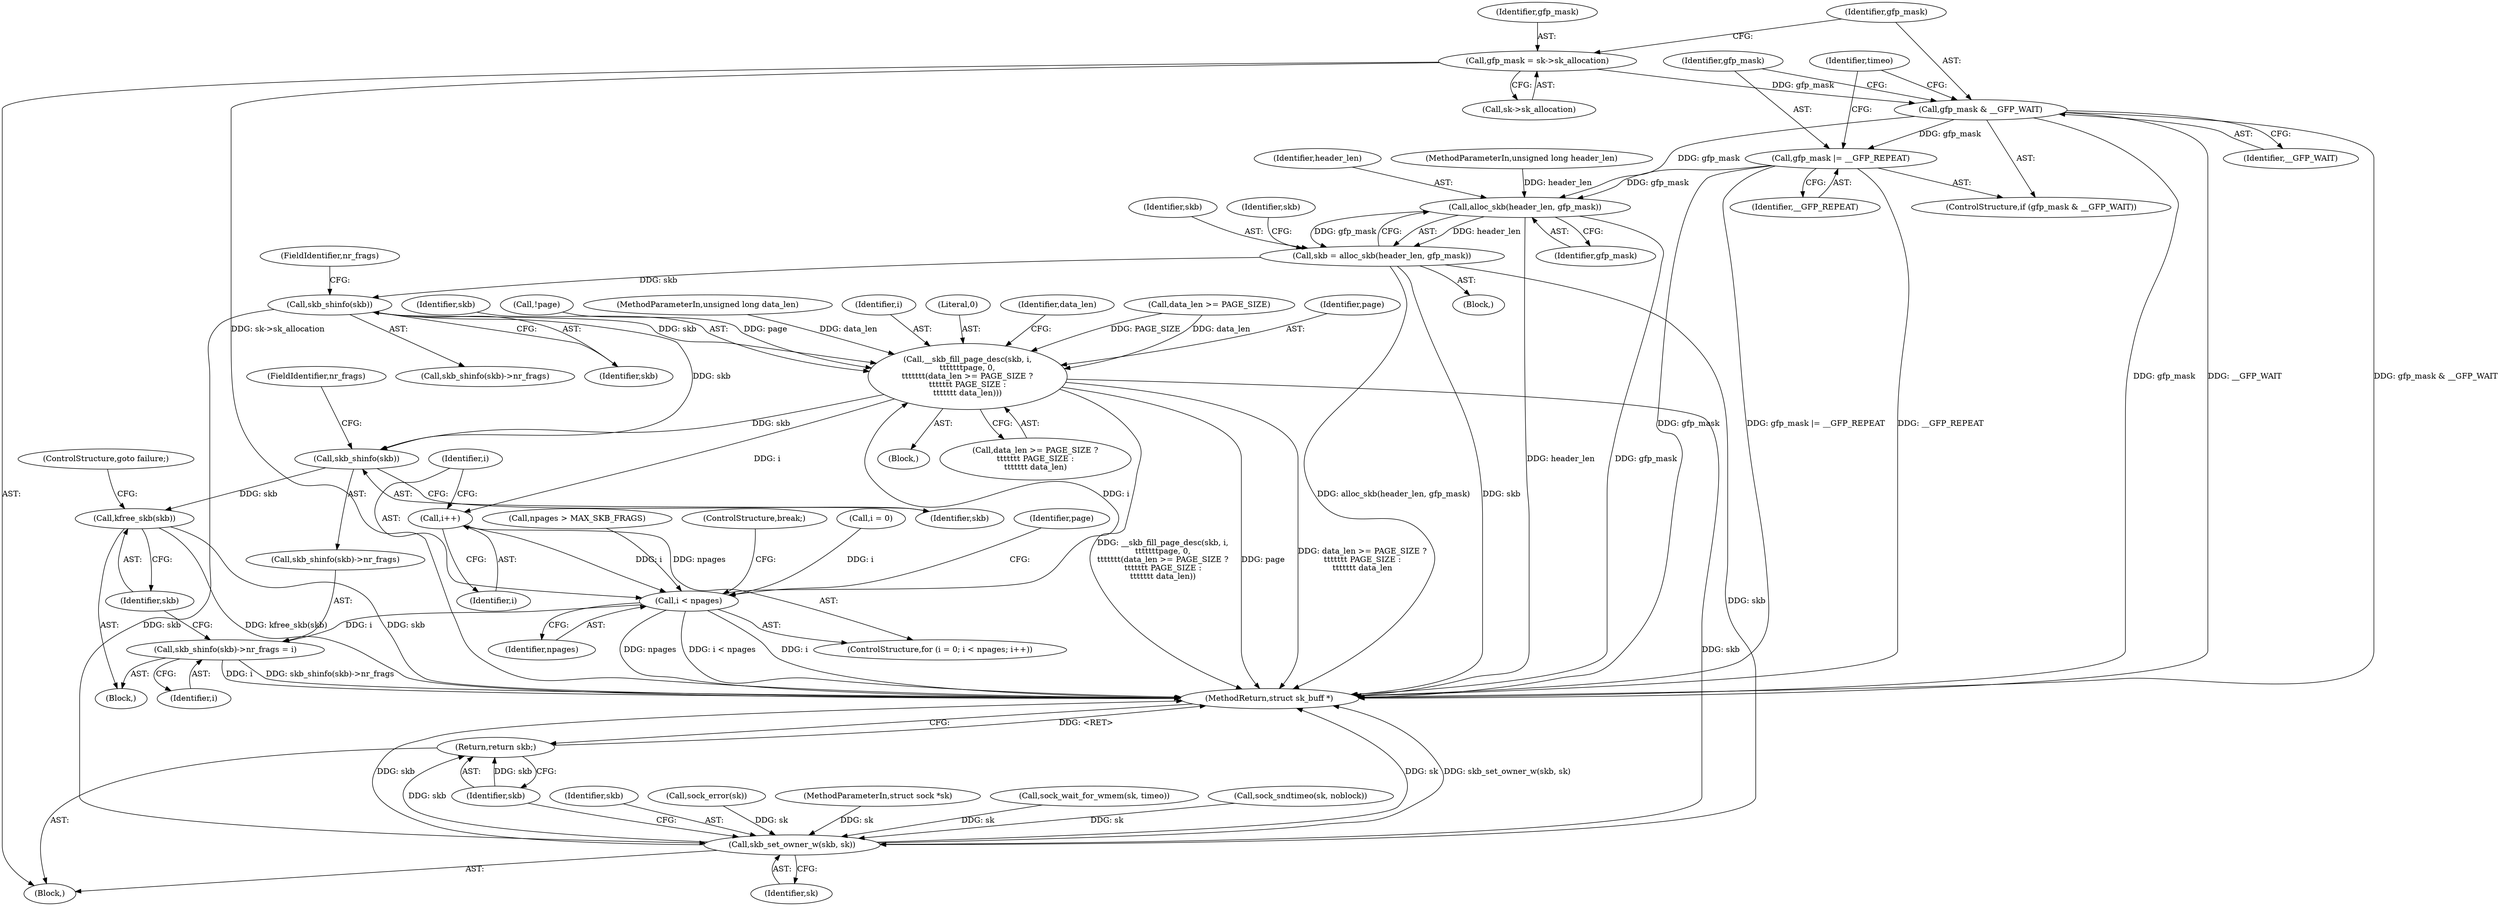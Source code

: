 digraph "0_linux_cc9b17ad29ecaa20bfe426a8d4dbfb94b13ff1cc@API" {
"1000132" [label="(Call,gfp_mask = sk->sk_allocation)"];
"1000138" [label="(Call,gfp_mask & __GFP_WAIT)"];
"1000141" [label="(Call,gfp_mask |= __GFP_REPEAT)"];
"1000185" [label="(Call,alloc_skb(header_len, gfp_mask))"];
"1000183" [label="(Call,skb = alloc_skb(header_len, gfp_mask))"];
"1000203" [label="(Call,skb_shinfo(skb))"];
"1000235" [label="(Call,skb_shinfo(skb))"];
"1000239" [label="(Call,kfree_skb(skb))"];
"1000242" [label="(Call,__skb_fill_page_desc(skb, i,\n\t\t\t\t\t\t\tpage, 0,\n\t\t\t\t\t\t\t(data_len >= PAGE_SIZE ?\n\t\t\t\t\t\t\t PAGE_SIZE :\n\t\t\t\t\t\t\t data_len)))"];
"1000214" [label="(Call,i++)"];
"1000211" [label="(Call,i < npages)"];
"1000233" [label="(Call,skb_shinfo(skb)->nr_frags = i)"];
"1000295" [label="(Call,skb_set_owner_w(skb, sk))"];
"1000298" [label="(Return,return skb;)"];
"1000296" [label="(Identifier,skb)"];
"1000226" [label="(Call,!page)"];
"1000236" [label="(Identifier,skb)"];
"1000143" [label="(Identifier,__GFP_REPEAT)"];
"1000186" [label="(Identifier,header_len)"];
"1000154" [label="(Call,sock_error(sk))"];
"1000141" [label="(Call,gfp_mask |= __GFP_REPEAT)"];
"1000142" [label="(Identifier,gfp_mask)"];
"1000295" [label="(Call,skb_set_owner_w(skb, sk))"];
"1000105" [label="(MethodParameterIn,unsigned long data_len)"];
"1000208" [label="(Call,i = 0)"];
"1000205" [label="(FieldIdentifier,nr_frags)"];
"1000184" [label="(Identifier,skb)"];
"1000128" [label="(Call,npages > MAX_SKB_FRAGS)"];
"1000298" [label="(Return,return skb;)"];
"1000216" [label="(Block,)"];
"1000133" [label="(Identifier,gfp_mask)"];
"1000139" [label="(Identifier,gfp_mask)"];
"1000235" [label="(Call,skb_shinfo(skb))"];
"1000183" [label="(Call,skb = alloc_skb(header_len, gfp_mask))"];
"1000140" [label="(Identifier,__GFP_WAIT)"];
"1000247" [label="(Call,data_len >= PAGE_SIZE ?\n\t\t\t\t\t\t\t PAGE_SIZE :\n\t\t\t\t\t\t\t data_len)"];
"1000244" [label="(Identifier,i)"];
"1000246" [label="(Literal,0)"];
"1000134" [label="(Call,sk->sk_allocation)"];
"1000254" [label="(Identifier,data_len)"];
"1000233" [label="(Call,skb_shinfo(skb)->nr_frags = i)"];
"1000241" [label="(ControlStructure,goto failure;)"];
"1000228" [label="(Block,)"];
"1000213" [label="(Identifier,npages)"];
"1000103" [label="(MethodParameterIn,struct sock *sk)"];
"1000248" [label="(Call,data_len >= PAGE_SIZE)"];
"1000256" [label="(ControlStructure,break;)"];
"1000312" [label="(MethodReturn,struct sk_buff *)"];
"1000204" [label="(Identifier,skb)"];
"1000215" [label="(Identifier,i)"];
"1000203" [label="(Call,skb_shinfo(skb))"];
"1000245" [label="(Identifier,page)"];
"1000137" [label="(ControlStructure,if (gfp_mask & __GFP_WAIT))"];
"1000243" [label="(Identifier,skb)"];
"1000292" [label="(Call,sock_wait_for_wmem(sk, timeo))"];
"1000185" [label="(Call,alloc_skb(header_len, gfp_mask))"];
"1000212" [label="(Identifier,i)"];
"1000182" [label="(Block,)"];
"1000189" [label="(Identifier,skb)"];
"1000207" [label="(ControlStructure,for (i = 0; i < npages; i++))"];
"1000104" [label="(MethodParameterIn,unsigned long header_len)"];
"1000299" [label="(Identifier,skb)"];
"1000138" [label="(Call,gfp_mask & __GFP_WAIT)"];
"1000239" [label="(Call,kfree_skb(skb))"];
"1000145" [label="(Identifier,timeo)"];
"1000238" [label="(Identifier,i)"];
"1000242" [label="(Call,__skb_fill_page_desc(skb, i,\n\t\t\t\t\t\t\tpage, 0,\n\t\t\t\t\t\t\t(data_len >= PAGE_SIZE ?\n\t\t\t\t\t\t\t PAGE_SIZE :\n\t\t\t\t\t\t\t data_len)))"];
"1000297" [label="(Identifier,sk)"];
"1000108" [label="(Block,)"];
"1000234" [label="(Call,skb_shinfo(skb)->nr_frags)"];
"1000187" [label="(Identifier,gfp_mask)"];
"1000237" [label="(FieldIdentifier,nr_frags)"];
"1000240" [label="(Identifier,skb)"];
"1000202" [label="(Call,skb_shinfo(skb)->nr_frags)"];
"1000219" [label="(Identifier,page)"];
"1000146" [label="(Call,sock_sndtimeo(sk, noblock))"];
"1000211" [label="(Call,i < npages)"];
"1000132" [label="(Call,gfp_mask = sk->sk_allocation)"];
"1000214" [label="(Call,i++)"];
"1000132" -> "1000108"  [label="AST: "];
"1000132" -> "1000134"  [label="CFG: "];
"1000133" -> "1000132"  [label="AST: "];
"1000134" -> "1000132"  [label="AST: "];
"1000139" -> "1000132"  [label="CFG: "];
"1000132" -> "1000312"  [label="DDG: sk->sk_allocation"];
"1000132" -> "1000138"  [label="DDG: gfp_mask"];
"1000138" -> "1000137"  [label="AST: "];
"1000138" -> "1000140"  [label="CFG: "];
"1000139" -> "1000138"  [label="AST: "];
"1000140" -> "1000138"  [label="AST: "];
"1000142" -> "1000138"  [label="CFG: "];
"1000145" -> "1000138"  [label="CFG: "];
"1000138" -> "1000312"  [label="DDG: gfp_mask"];
"1000138" -> "1000312"  [label="DDG: __GFP_WAIT"];
"1000138" -> "1000312"  [label="DDG: gfp_mask & __GFP_WAIT"];
"1000138" -> "1000141"  [label="DDG: gfp_mask"];
"1000138" -> "1000185"  [label="DDG: gfp_mask"];
"1000141" -> "1000137"  [label="AST: "];
"1000141" -> "1000143"  [label="CFG: "];
"1000142" -> "1000141"  [label="AST: "];
"1000143" -> "1000141"  [label="AST: "];
"1000145" -> "1000141"  [label="CFG: "];
"1000141" -> "1000312"  [label="DDG: gfp_mask"];
"1000141" -> "1000312"  [label="DDG: gfp_mask |= __GFP_REPEAT"];
"1000141" -> "1000312"  [label="DDG: __GFP_REPEAT"];
"1000141" -> "1000185"  [label="DDG: gfp_mask"];
"1000185" -> "1000183"  [label="AST: "];
"1000185" -> "1000187"  [label="CFG: "];
"1000186" -> "1000185"  [label="AST: "];
"1000187" -> "1000185"  [label="AST: "];
"1000183" -> "1000185"  [label="CFG: "];
"1000185" -> "1000312"  [label="DDG: header_len"];
"1000185" -> "1000312"  [label="DDG: gfp_mask"];
"1000185" -> "1000183"  [label="DDG: header_len"];
"1000185" -> "1000183"  [label="DDG: gfp_mask"];
"1000104" -> "1000185"  [label="DDG: header_len"];
"1000183" -> "1000182"  [label="AST: "];
"1000184" -> "1000183"  [label="AST: "];
"1000189" -> "1000183"  [label="CFG: "];
"1000183" -> "1000312"  [label="DDG: alloc_skb(header_len, gfp_mask)"];
"1000183" -> "1000312"  [label="DDG: skb"];
"1000183" -> "1000203"  [label="DDG: skb"];
"1000183" -> "1000295"  [label="DDG: skb"];
"1000203" -> "1000202"  [label="AST: "];
"1000203" -> "1000204"  [label="CFG: "];
"1000204" -> "1000203"  [label="AST: "];
"1000205" -> "1000203"  [label="CFG: "];
"1000203" -> "1000235"  [label="DDG: skb"];
"1000203" -> "1000242"  [label="DDG: skb"];
"1000203" -> "1000295"  [label="DDG: skb"];
"1000235" -> "1000234"  [label="AST: "];
"1000235" -> "1000236"  [label="CFG: "];
"1000236" -> "1000235"  [label="AST: "];
"1000237" -> "1000235"  [label="CFG: "];
"1000242" -> "1000235"  [label="DDG: skb"];
"1000235" -> "1000239"  [label="DDG: skb"];
"1000239" -> "1000228"  [label="AST: "];
"1000239" -> "1000240"  [label="CFG: "];
"1000240" -> "1000239"  [label="AST: "];
"1000241" -> "1000239"  [label="CFG: "];
"1000239" -> "1000312"  [label="DDG: kfree_skb(skb)"];
"1000239" -> "1000312"  [label="DDG: skb"];
"1000242" -> "1000216"  [label="AST: "];
"1000242" -> "1000247"  [label="CFG: "];
"1000243" -> "1000242"  [label="AST: "];
"1000244" -> "1000242"  [label="AST: "];
"1000245" -> "1000242"  [label="AST: "];
"1000246" -> "1000242"  [label="AST: "];
"1000247" -> "1000242"  [label="AST: "];
"1000254" -> "1000242"  [label="CFG: "];
"1000242" -> "1000312"  [label="DDG: __skb_fill_page_desc(skb, i,\n\t\t\t\t\t\t\tpage, 0,\n\t\t\t\t\t\t\t(data_len >= PAGE_SIZE ?\n\t\t\t\t\t\t\t PAGE_SIZE :\n\t\t\t\t\t\t\t data_len))"];
"1000242" -> "1000312"  [label="DDG: page"];
"1000242" -> "1000312"  [label="DDG: data_len >= PAGE_SIZE ?\n\t\t\t\t\t\t\t PAGE_SIZE :\n\t\t\t\t\t\t\t data_len"];
"1000242" -> "1000214"  [label="DDG: i"];
"1000211" -> "1000242"  [label="DDG: i"];
"1000226" -> "1000242"  [label="DDG: page"];
"1000248" -> "1000242"  [label="DDG: PAGE_SIZE"];
"1000248" -> "1000242"  [label="DDG: data_len"];
"1000105" -> "1000242"  [label="DDG: data_len"];
"1000242" -> "1000295"  [label="DDG: skb"];
"1000214" -> "1000207"  [label="AST: "];
"1000214" -> "1000215"  [label="CFG: "];
"1000215" -> "1000214"  [label="AST: "];
"1000212" -> "1000214"  [label="CFG: "];
"1000214" -> "1000211"  [label="DDG: i"];
"1000211" -> "1000207"  [label="AST: "];
"1000211" -> "1000213"  [label="CFG: "];
"1000212" -> "1000211"  [label="AST: "];
"1000213" -> "1000211"  [label="AST: "];
"1000219" -> "1000211"  [label="CFG: "];
"1000256" -> "1000211"  [label="CFG: "];
"1000211" -> "1000312"  [label="DDG: i"];
"1000211" -> "1000312"  [label="DDG: npages"];
"1000211" -> "1000312"  [label="DDG: i < npages"];
"1000208" -> "1000211"  [label="DDG: i"];
"1000128" -> "1000211"  [label="DDG: npages"];
"1000211" -> "1000233"  [label="DDG: i"];
"1000233" -> "1000228"  [label="AST: "];
"1000233" -> "1000238"  [label="CFG: "];
"1000234" -> "1000233"  [label="AST: "];
"1000238" -> "1000233"  [label="AST: "];
"1000240" -> "1000233"  [label="CFG: "];
"1000233" -> "1000312"  [label="DDG: i"];
"1000233" -> "1000312"  [label="DDG: skb_shinfo(skb)->nr_frags"];
"1000295" -> "1000108"  [label="AST: "];
"1000295" -> "1000297"  [label="CFG: "];
"1000296" -> "1000295"  [label="AST: "];
"1000297" -> "1000295"  [label="AST: "];
"1000299" -> "1000295"  [label="CFG: "];
"1000295" -> "1000312"  [label="DDG: skb"];
"1000295" -> "1000312"  [label="DDG: sk"];
"1000295" -> "1000312"  [label="DDG: skb_set_owner_w(skb, sk)"];
"1000292" -> "1000295"  [label="DDG: sk"];
"1000146" -> "1000295"  [label="DDG: sk"];
"1000154" -> "1000295"  [label="DDG: sk"];
"1000103" -> "1000295"  [label="DDG: sk"];
"1000295" -> "1000298"  [label="DDG: skb"];
"1000298" -> "1000108"  [label="AST: "];
"1000298" -> "1000299"  [label="CFG: "];
"1000299" -> "1000298"  [label="AST: "];
"1000312" -> "1000298"  [label="CFG: "];
"1000298" -> "1000312"  [label="DDG: <RET>"];
"1000299" -> "1000298"  [label="DDG: skb"];
}
